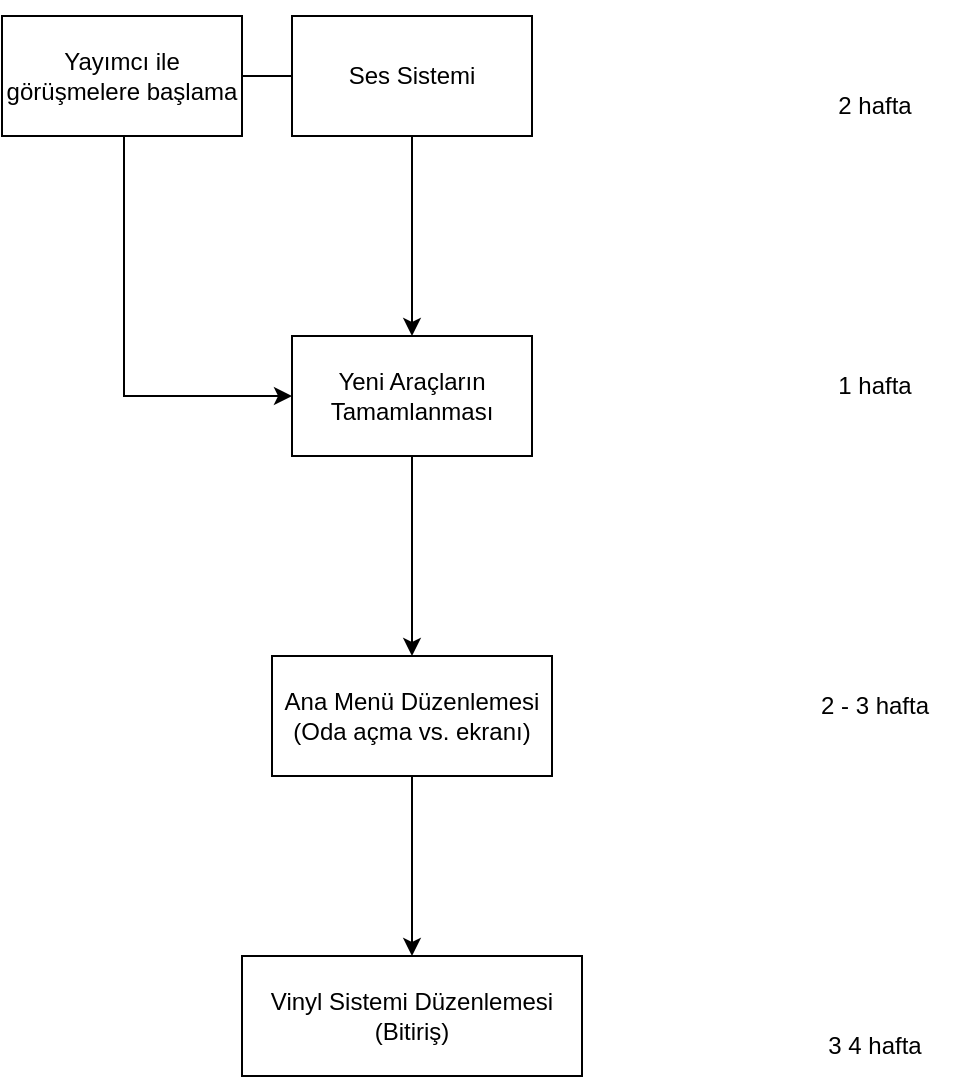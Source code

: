 <mxfile version="21.1.2" type="github">
  <diagram name="Sayfa -1" id="48OVmbry9894EROefiWZ">
    <mxGraphModel dx="1434" dy="764" grid="1" gridSize="10" guides="1" tooltips="1" connect="1" arrows="1" fold="1" page="1" pageScale="1" pageWidth="827" pageHeight="1169" math="0" shadow="0">
      <root>
        <mxCell id="0" />
        <mxCell id="1" parent="0" />
        <mxCell id="J0DJ29xawMuSTEmcR2ub-3" style="edgeStyle=orthogonalEdgeStyle;rounded=0;orthogonalLoop=1;jettySize=auto;html=1;entryX=0.5;entryY=0;entryDx=0;entryDy=0;" edge="1" parent="1" source="J0DJ29xawMuSTEmcR2ub-1" target="J0DJ29xawMuSTEmcR2ub-4">
          <mxGeometry relative="1" as="geometry">
            <mxPoint x="414" y="290" as="targetPoint" />
          </mxGeometry>
        </mxCell>
        <mxCell id="J0DJ29xawMuSTEmcR2ub-12" style="edgeStyle=orthogonalEdgeStyle;rounded=0;orthogonalLoop=1;jettySize=auto;html=1;entryX=0.5;entryY=0;entryDx=0;entryDy=0;" edge="1" parent="1" source="J0DJ29xawMuSTEmcR2ub-1" target="J0DJ29xawMuSTEmcR2ub-13">
          <mxGeometry relative="1" as="geometry">
            <mxPoint x="260" y="240" as="targetPoint" />
            <Array as="points">
              <mxPoint x="269" y="160" />
            </Array>
          </mxGeometry>
        </mxCell>
        <mxCell id="J0DJ29xawMuSTEmcR2ub-1" value="Ses Sistemi" style="rounded=0;whiteSpace=wrap;html=1;" vertex="1" parent="1">
          <mxGeometry x="354" y="130" width="120" height="60" as="geometry" />
        </mxCell>
        <mxCell id="J0DJ29xawMuSTEmcR2ub-2" value="2 hafta" style="text;html=1;align=center;verticalAlign=middle;resizable=0;points=[];autosize=1;strokeColor=none;fillColor=none;" vertex="1" parent="1">
          <mxGeometry x="615" y="160" width="60" height="30" as="geometry" />
        </mxCell>
        <mxCell id="J0DJ29xawMuSTEmcR2ub-6" style="edgeStyle=orthogonalEdgeStyle;rounded=0;orthogonalLoop=1;jettySize=auto;html=1;entryX=0.5;entryY=0;entryDx=0;entryDy=0;" edge="1" parent="1" source="J0DJ29xawMuSTEmcR2ub-4" target="J0DJ29xawMuSTEmcR2ub-5">
          <mxGeometry relative="1" as="geometry" />
        </mxCell>
        <mxCell id="J0DJ29xawMuSTEmcR2ub-4" value="Yeni Araçların Tamamlanması" style="whiteSpace=wrap;html=1;" vertex="1" parent="1">
          <mxGeometry x="354" y="290" width="120" height="60" as="geometry" />
        </mxCell>
        <mxCell id="J0DJ29xawMuSTEmcR2ub-9" style="edgeStyle=orthogonalEdgeStyle;rounded=0;orthogonalLoop=1;jettySize=auto;html=1;entryX=0.5;entryY=0;entryDx=0;entryDy=0;" edge="1" parent="1" source="J0DJ29xawMuSTEmcR2ub-5" target="J0DJ29xawMuSTEmcR2ub-8">
          <mxGeometry relative="1" as="geometry" />
        </mxCell>
        <mxCell id="J0DJ29xawMuSTEmcR2ub-5" value="Ana Menü Düzenlemesi &lt;br&gt;(Oda açma vs. ekranı)" style="whiteSpace=wrap;html=1;" vertex="1" parent="1">
          <mxGeometry x="344" y="450" width="140" height="60" as="geometry" />
        </mxCell>
        <mxCell id="J0DJ29xawMuSTEmcR2ub-7" value="1 hafta" style="text;html=1;align=center;verticalAlign=middle;resizable=0;points=[];autosize=1;strokeColor=none;fillColor=none;" vertex="1" parent="1">
          <mxGeometry x="615" y="300" width="60" height="30" as="geometry" />
        </mxCell>
        <mxCell id="J0DJ29xawMuSTEmcR2ub-8" value="Vinyl Sistemi Düzenlemesi (Bitiriş)" style="whiteSpace=wrap;html=1;" vertex="1" parent="1">
          <mxGeometry x="329" y="600" width="170" height="60" as="geometry" />
        </mxCell>
        <mxCell id="J0DJ29xawMuSTEmcR2ub-10" value="2 - 3 hafta" style="text;html=1;align=center;verticalAlign=middle;resizable=0;points=[];autosize=1;strokeColor=none;fillColor=none;" vertex="1" parent="1">
          <mxGeometry x="605" y="460" width="80" height="30" as="geometry" />
        </mxCell>
        <mxCell id="J0DJ29xawMuSTEmcR2ub-11" value="3 4 hafta" style="text;html=1;align=center;verticalAlign=middle;resizable=0;points=[];autosize=1;strokeColor=none;fillColor=none;" vertex="1" parent="1">
          <mxGeometry x="610" y="630" width="70" height="30" as="geometry" />
        </mxCell>
        <mxCell id="J0DJ29xawMuSTEmcR2ub-14" style="edgeStyle=orthogonalEdgeStyle;rounded=0;orthogonalLoop=1;jettySize=auto;html=1;entryX=0;entryY=0.5;entryDx=0;entryDy=0;" edge="1" parent="1" source="J0DJ29xawMuSTEmcR2ub-13" target="J0DJ29xawMuSTEmcR2ub-4">
          <mxGeometry relative="1" as="geometry">
            <Array as="points">
              <mxPoint x="270" y="320" />
            </Array>
          </mxGeometry>
        </mxCell>
        <mxCell id="J0DJ29xawMuSTEmcR2ub-13" value="Yayımcı ile görüşmelere başlama" style="whiteSpace=wrap;html=1;" vertex="1" parent="1">
          <mxGeometry x="209" y="130" width="120" height="60" as="geometry" />
        </mxCell>
      </root>
    </mxGraphModel>
  </diagram>
</mxfile>
